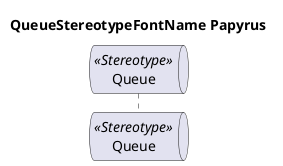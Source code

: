 @startuml
'!include ../../../plantuml-styles/plantuml-ae-skinparam-ex.iuml

skinparam QueueStereotypeFontName Papyrus

title QueueStereotypeFontName Papyrus

queue Queue <<Stereotype>>
@enduml
